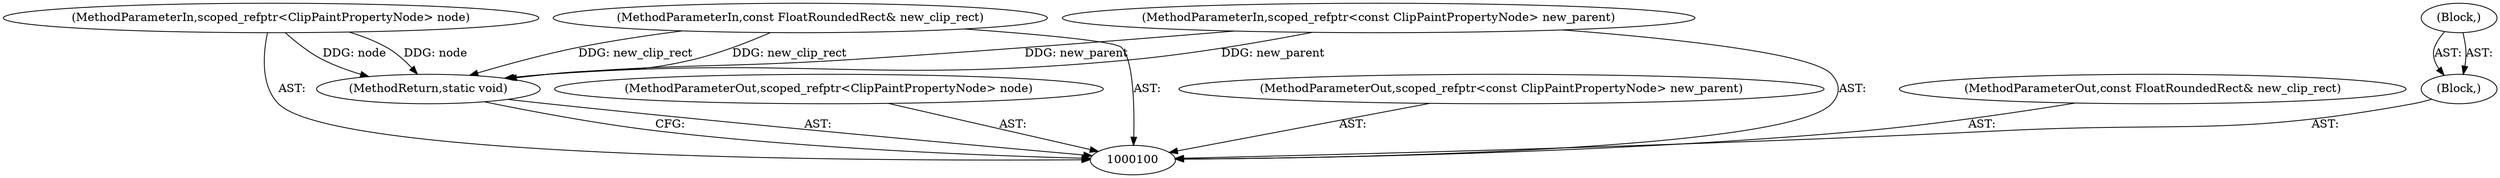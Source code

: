digraph "1_Chrome_f911e11e7f6b5c0d6f5ee694a9871de6619889f7_47" {
"1000106" [label="(MethodReturn,static void)"];
"1000101" [label="(MethodParameterIn,scoped_refptr<ClipPaintPropertyNode> node)"];
"1000113" [label="(MethodParameterOut,scoped_refptr<ClipPaintPropertyNode> node)"];
"1000102" [label="(MethodParameterIn,scoped_refptr<const ClipPaintPropertyNode> new_parent)"];
"1000114" [label="(MethodParameterOut,scoped_refptr<const ClipPaintPropertyNode> new_parent)"];
"1000103" [label="(MethodParameterIn,const FloatRoundedRect& new_clip_rect)"];
"1000115" [label="(MethodParameterOut,const FloatRoundedRect& new_clip_rect)"];
"1000104" [label="(Block,)"];
"1000105" [label="(Block,)"];
"1000106" -> "1000100"  [label="AST: "];
"1000106" -> "1000100"  [label="CFG: "];
"1000103" -> "1000106"  [label="DDG: new_clip_rect"];
"1000102" -> "1000106"  [label="DDG: new_parent"];
"1000101" -> "1000106"  [label="DDG: node"];
"1000101" -> "1000100"  [label="AST: "];
"1000101" -> "1000106"  [label="DDG: node"];
"1000113" -> "1000100"  [label="AST: "];
"1000102" -> "1000100"  [label="AST: "];
"1000102" -> "1000106"  [label="DDG: new_parent"];
"1000114" -> "1000100"  [label="AST: "];
"1000103" -> "1000100"  [label="AST: "];
"1000103" -> "1000106"  [label="DDG: new_clip_rect"];
"1000115" -> "1000100"  [label="AST: "];
"1000104" -> "1000100"  [label="AST: "];
"1000105" -> "1000104"  [label="AST: "];
"1000105" -> "1000104"  [label="AST: "];
}

